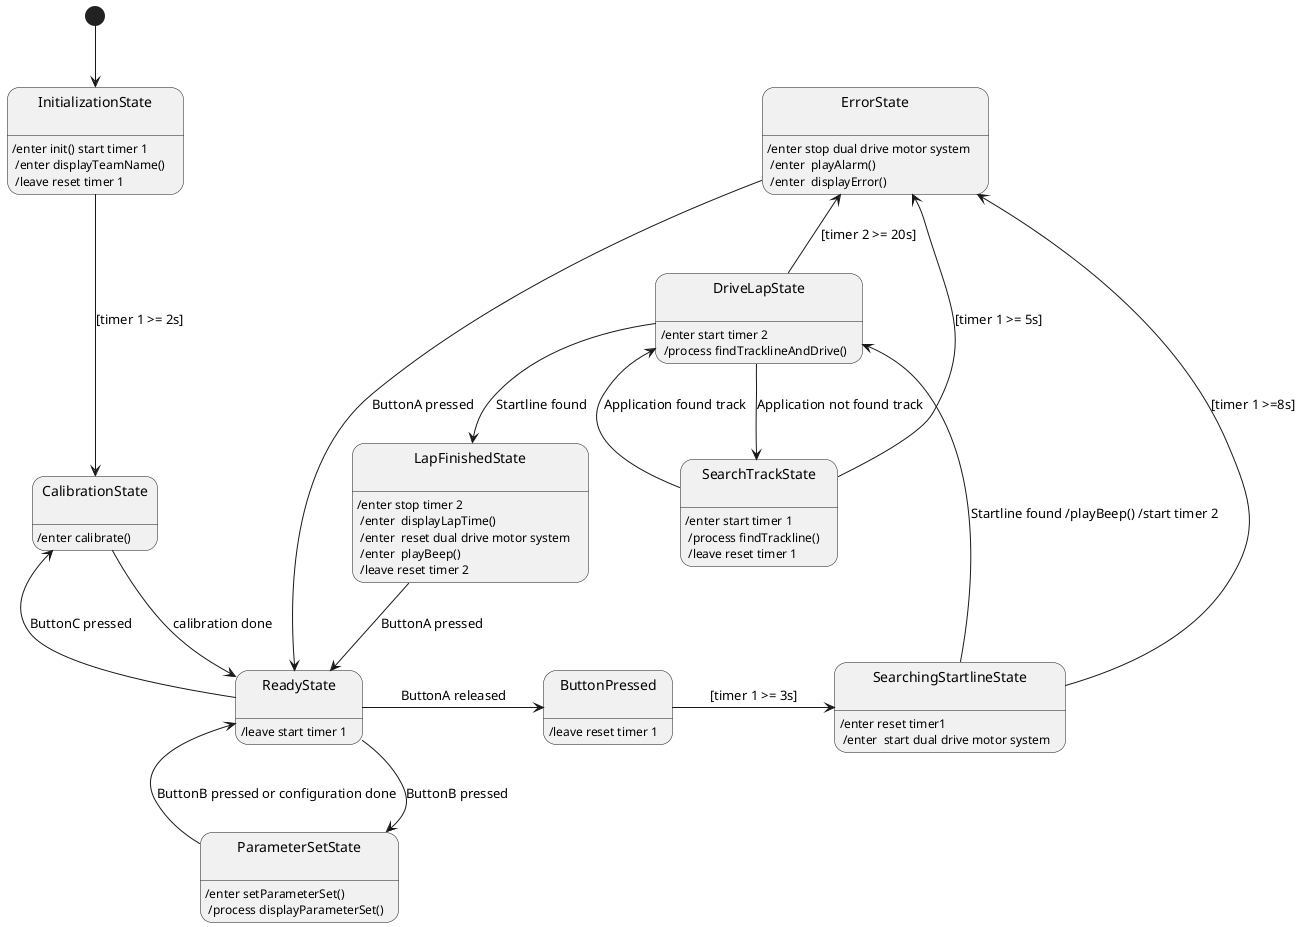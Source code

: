 @startuml
[*] --> State1

state State1 as "InitializationState\n": /enter init() start timer 1 \n /enter displayTeamName() \n /leave reset timer 1
state State2 as "ReadyState\n": /leave start timer 1 
state State3 as "CalibrationState\n": /enter calibrate()
state State4 as "ParameterSetState\n": /enter setParameterSet() \n /process displayParameterSet()
state State5 as "SearchingStartlineState\n": /enter reset timer1 \n /enter  start dual drive motor system
state State6 as "DriveLapState\n": /enter start timer 2 \n /process findTracklineAndDrive()
state State7 as "LapFinishedState\n": /enter stop timer 2 \n /enter  displayLapTime() \n /enter  reset dual drive motor system \n /enter  playBeep() \n /leave reset timer 2
state State8 as "SearchTrackState\n": /enter start timer 1 \n /process findTrackline() \n /leave reset timer 1
state State9 as "ErrorState\n": /enter stop dual drive motor system \n /enter  playAlarm() \n /enter  displayError()
state State10 as "ButtonPressed\n": /leave reset timer 1

 
State1 -down--> State3 : [timer 1 >= 2s]
State2 -up-> State3 : ButtonC pressed
State2 -down-> State4 : ButtonB pressed
State2 -right-> State10 : ButtonA released
State10 -right-> State5 : [timer 1 >= 3s]
State2 <-down- State3 : calibration done
State2 <-left- State4 : ButtonB pressed or configuration done

State5 -right-> State6 : Startline found /playBeep() /start timer 2
State6 -down-> State8 : Application not found track
State8 -up-> State6 : Application found track
State6 -down-> State7 : Startline found
State6 -up-> State9 : [timer 2 >= 20s]
State7 -down-> State2 : ButtonA pressed
State8 -up-> State9 : [timer 1 >= 5s]
State5 --> State9 : [timer 1 >=8s]
State9 -down-> State2 : ButtonA pressed
@enduml
